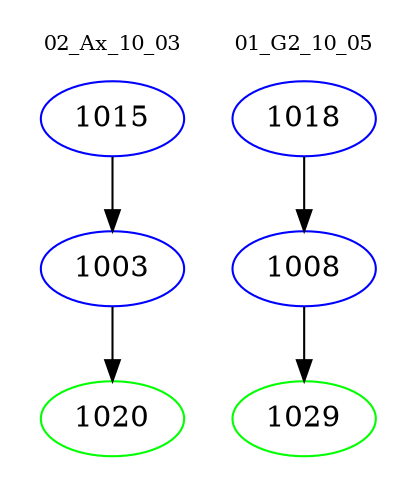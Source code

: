 digraph{
subgraph cluster_0 {
color = white
label = "02_Ax_10_03";
fontsize=10;
T0_1015 [label="1015", color="blue"]
T0_1015 -> T0_1003 [color="black"]
T0_1003 [label="1003", color="blue"]
T0_1003 -> T0_1020 [color="black"]
T0_1020 [label="1020", color="green"]
}
subgraph cluster_1 {
color = white
label = "01_G2_10_05";
fontsize=10;
T1_1018 [label="1018", color="blue"]
T1_1018 -> T1_1008 [color="black"]
T1_1008 [label="1008", color="blue"]
T1_1008 -> T1_1029 [color="black"]
T1_1029 [label="1029", color="green"]
}
}
